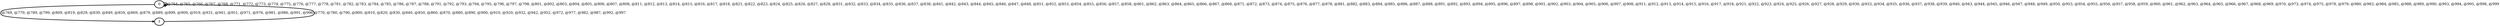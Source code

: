 digraph G {
        node [style=rounded, penwidth=3, fontsize=20, shape=oval];
        "0" -> "0" [label="@764, @765, @766, @767, @768, @771, @772, @773, @774, @775, @776, @777, @778, @781, @782, @783, @784, @785, @786, @787, @788, @791, @792, @793, @794, @795, @796, @797, @798, @801, @802, @803, @804, @805, @806, @807, @808, @811, @812, @813, @814, @815, @816, @817, @818, @821, @822, @823, @824, @825, @826, @827, @828, @831, @832, @833, @834, @835, @836, @837, @838, @841, @842, @843, @844, @845, @846, @847, @848, @851, @852, @853, @854, @855, @856, @857, @858, @861, @862, @863, @864, @865, @866, @867, @868, @871, @872, @873, @874, @875, @876, @877, @878, @881, @882, @883, @884, @885, @886, @887, @888, @891, @892, @893, @894, @895, @896, @897, @898, @901, @902, @903, @904, @905, @906, @907, @908, @911, @912, @913, @914, @915, @916, @917, @918, @921, @922, @923, @924, @925, @926, @927, @928, @929, @930, @933, @934, @935, @936, @937, @938, @939, @940, @943, @944, @945, @946, @947, @948, @949, @950, @953, @954, @955, @956, @957, @958, @959, @960, @961, @962, @963, @964, @965, @966, @967, @968, @969, @970, @973, @974, @975, @978, @979, @980, @983, @984, @985, @988, @989, @990, @993, @994, @995, @998, @999", color=black,arrowsize=1,style=bold,penwidth=3,fontsize=20];
"0" -> "1" [label="@769, @779, @789, @799, @809, @819, @829, @839, @849, @859, @869, @879, @889, @899, @909, @919, @931, @941, @951, @971, @976, @981, @986, @991, @996", color=black,arrowsize=1,style=bold,penwidth=3,fontsize=20];
"1" -> "0" [label="@770, @780, @790, @800, @810, @820, @830, @840, @850, @860, @870, @880, @890, @900, @910, @920, @932, @942, @952, @972, @977, @982, @987, @992, @997", color=black,arrowsize=1,style=bold,penwidth=3,fontsize=20];
}

